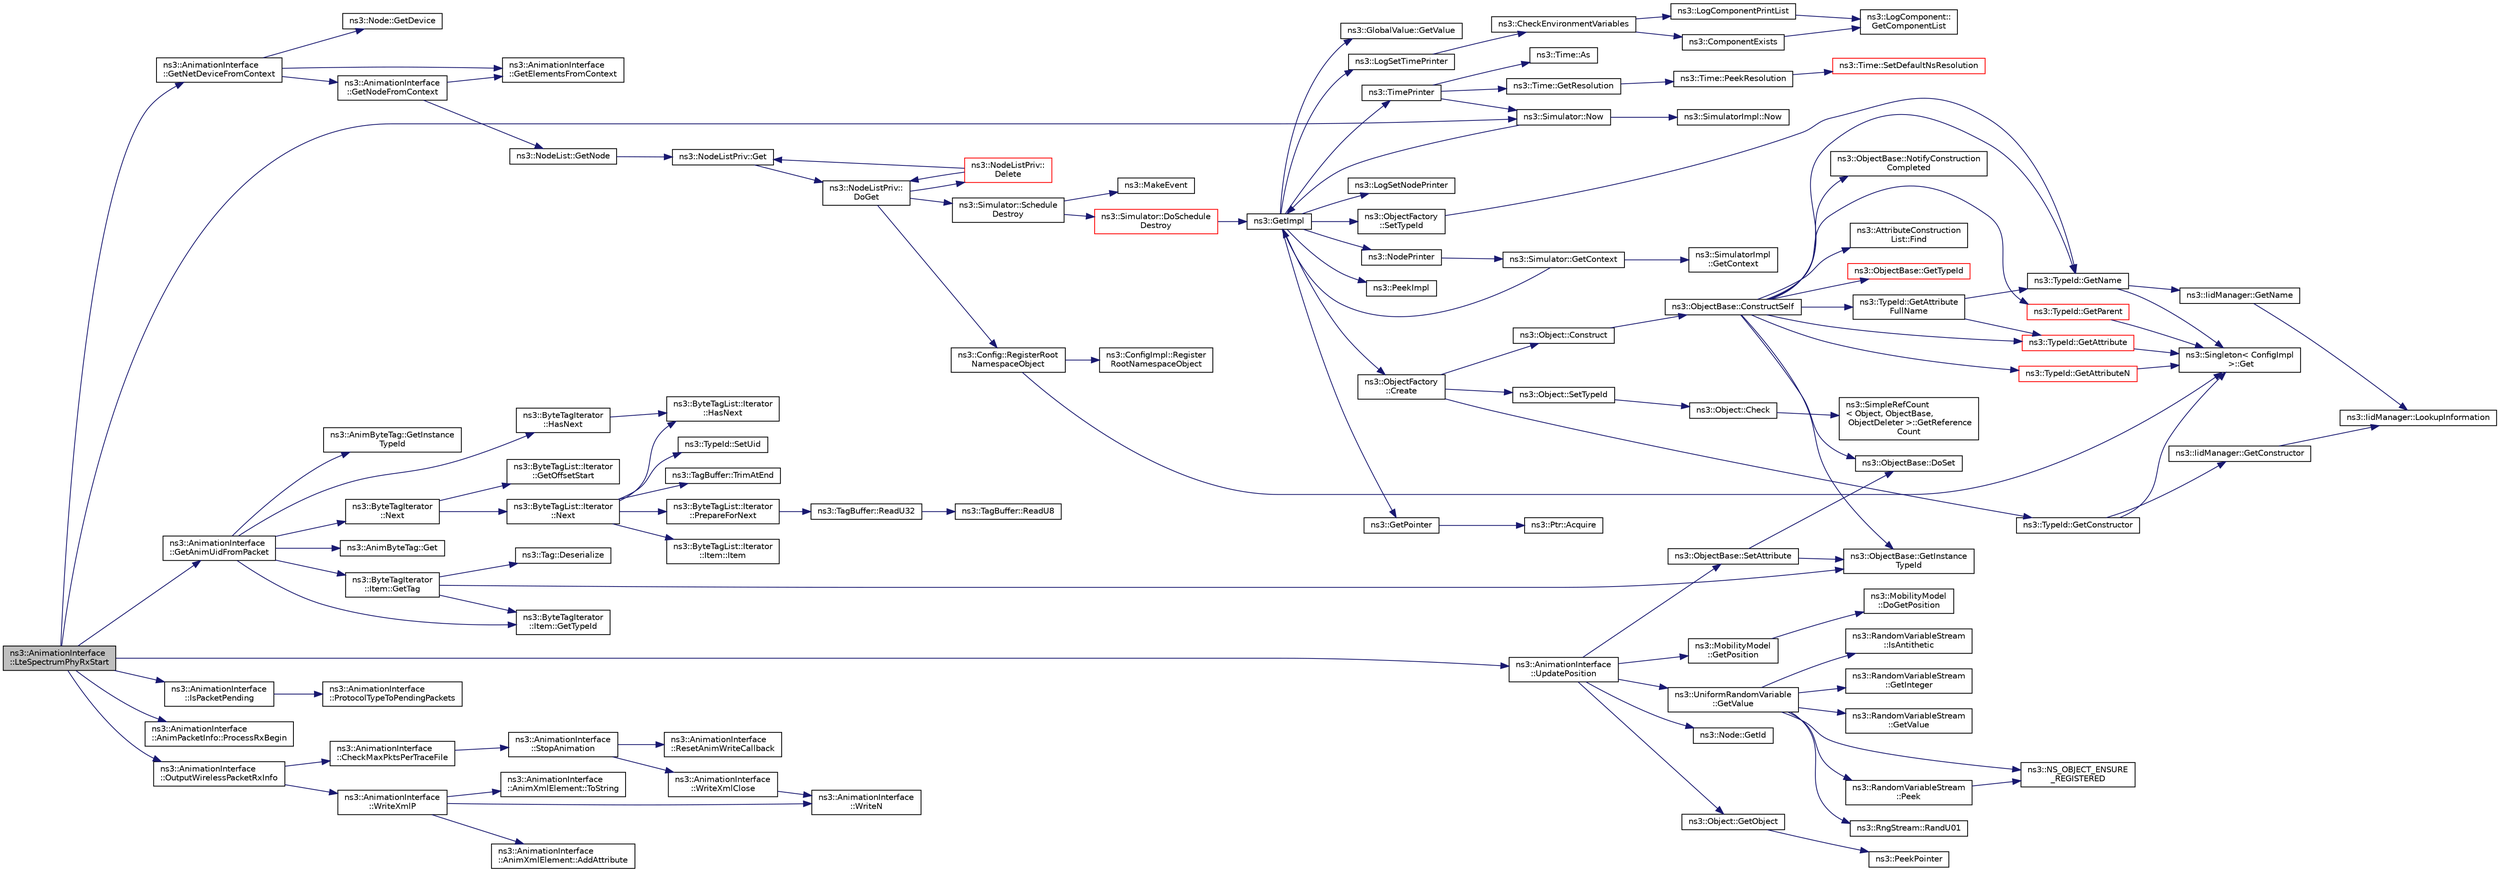 digraph "ns3::AnimationInterface::LteSpectrumPhyRxStart"
{
  edge [fontname="Helvetica",fontsize="10",labelfontname="Helvetica",labelfontsize="10"];
  node [fontname="Helvetica",fontsize="10",shape=record];
  rankdir="LR";
  Node1 [label="ns3::AnimationInterface\l::LteSpectrumPhyRxStart",height=0.2,width=0.4,color="black", fillcolor="grey75", style="filled", fontcolor="black"];
  Node1 -> Node2 [color="midnightblue",fontsize="10",style="solid"];
  Node2 [label="ns3::AnimationInterface\l::GetNetDeviceFromContext",height=0.2,width=0.4,color="black", fillcolor="white", style="filled",URL="$d6/d1a/classns3_1_1AnimationInterface.html#a5054e94f0c5e3d0a4443cfbe52e2ea30"];
  Node2 -> Node3 [color="midnightblue",fontsize="10",style="solid"];
  Node3 [label="ns3::AnimationInterface\l::GetElementsFromContext",height=0.2,width=0.4,color="black", fillcolor="white", style="filled",URL="$d6/d1a/classns3_1_1AnimationInterface.html#a1dda7a7dab70c379c6424f22625f6505"];
  Node2 -> Node4 [color="midnightblue",fontsize="10",style="solid"];
  Node4 [label="ns3::AnimationInterface\l::GetNodeFromContext",height=0.2,width=0.4,color="black", fillcolor="white", style="filled",URL="$d6/d1a/classns3_1_1AnimationInterface.html#a973c171db7344f875cb8e8ac6667688b"];
  Node4 -> Node3 [color="midnightblue",fontsize="10",style="solid"];
  Node4 -> Node5 [color="midnightblue",fontsize="10",style="solid"];
  Node5 [label="ns3::NodeList::GetNode",height=0.2,width=0.4,color="black", fillcolor="white", style="filled",URL="$d0/dd8/classns3_1_1NodeList.html#a80ac09977d48d29db5c704ac8483cf6c"];
  Node5 -> Node6 [color="midnightblue",fontsize="10",style="solid"];
  Node6 [label="ns3::NodeListPriv::Get",height=0.2,width=0.4,color="black", fillcolor="white", style="filled",URL="$d4/d49/classns3_1_1NodeListPriv.html#a746ce1482b3c1cf31d5a50cd55cffa92",tooltip="Get the node list object. "];
  Node6 -> Node7 [color="midnightblue",fontsize="10",style="solid"];
  Node7 [label="ns3::NodeListPriv::\lDoGet",height=0.2,width=0.4,color="black", fillcolor="white", style="filled",URL="$d4/d49/classns3_1_1NodeListPriv.html#a6f0222de939567a488905f1c6876c4ca",tooltip="Get the node list object. "];
  Node7 -> Node8 [color="midnightblue",fontsize="10",style="solid"];
  Node8 [label="ns3::Config::RegisterRoot\lNamespaceObject",height=0.2,width=0.4,color="black", fillcolor="white", style="filled",URL="$d1/d44/group__config.html#gadf663c596f54bed678e83cccd4e3d9d5"];
  Node8 -> Node9 [color="midnightblue",fontsize="10",style="solid"];
  Node9 [label="ns3::Singleton\< ConfigImpl\l \>::Get",height=0.2,width=0.4,color="black", fillcolor="white", style="filled",URL="$d8/d77/classns3_1_1Singleton.html#a80a2cd3c25a27ea72add7a9f7a141ffa"];
  Node8 -> Node10 [color="midnightblue",fontsize="10",style="solid"];
  Node10 [label="ns3::ConfigImpl::Register\lRootNamespaceObject",height=0.2,width=0.4,color="black", fillcolor="white", style="filled",URL="$d1/dbd/classns3_1_1ConfigImpl.html#a09ad253d834e9c8a6fd806bec303c29c"];
  Node7 -> Node11 [color="midnightblue",fontsize="10",style="solid"];
  Node11 [label="ns3::Simulator::Schedule\lDestroy",height=0.2,width=0.4,color="black", fillcolor="white", style="filled",URL="$d7/deb/classns3_1_1Simulator.html#a7e1c6479e6d0bd3f0eb3e005d6941302"];
  Node11 -> Node12 [color="midnightblue",fontsize="10",style="solid"];
  Node12 [label="ns3::Simulator::DoSchedule\lDestroy",height=0.2,width=0.4,color="red", fillcolor="white", style="filled",URL="$d7/deb/classns3_1_1Simulator.html#a00139c9c4e854aca72063485518c0d52"];
  Node12 -> Node13 [color="midnightblue",fontsize="10",style="solid"];
  Node13 [label="ns3::GetImpl",height=0.2,width=0.4,color="black", fillcolor="white", style="filled",URL="$d4/d8b/group__simulator.html#ga42eb4eddad41528d4d99794a3dae3fd0",tooltip="Get the SimulatorImpl singleton. "];
  Node13 -> Node14 [color="midnightblue",fontsize="10",style="solid"];
  Node14 [label="ns3::PeekImpl",height=0.2,width=0.4,color="black", fillcolor="white", style="filled",URL="$d4/d8b/group__simulator.html#ga233c5c38de117e4e4a5a9cd168694792",tooltip="Get the static SimulatorImpl instance. "];
  Node13 -> Node15 [color="midnightblue",fontsize="10",style="solid"];
  Node15 [label="ns3::GlobalValue::GetValue",height=0.2,width=0.4,color="black", fillcolor="white", style="filled",URL="$dc/d02/classns3_1_1GlobalValue.html#aa33773cb952ba3c285a03ae2c4769b84"];
  Node13 -> Node16 [color="midnightblue",fontsize="10",style="solid"];
  Node16 [label="ns3::ObjectFactory\l::SetTypeId",height=0.2,width=0.4,color="black", fillcolor="white", style="filled",URL="$d5/d0d/classns3_1_1ObjectFactory.html#a77dcd099064038a1eb7a6b8251229ec3"];
  Node16 -> Node17 [color="midnightblue",fontsize="10",style="solid"];
  Node17 [label="ns3::TypeId::GetName",height=0.2,width=0.4,color="black", fillcolor="white", style="filled",URL="$d6/d11/classns3_1_1TypeId.html#aa3c41c79ae428b3cb396a9c6bb3ef314"];
  Node17 -> Node9 [color="midnightblue",fontsize="10",style="solid"];
  Node17 -> Node18 [color="midnightblue",fontsize="10",style="solid"];
  Node18 [label="ns3::IidManager::GetName",height=0.2,width=0.4,color="black", fillcolor="white", style="filled",URL="$d4/d1c/classns3_1_1IidManager.html#a5d68d0f0f44594dcdec239dbdb5bf53c"];
  Node18 -> Node19 [color="midnightblue",fontsize="10",style="solid"];
  Node19 [label="ns3::IidManager::LookupInformation",height=0.2,width=0.4,color="black", fillcolor="white", style="filled",URL="$d4/d1c/classns3_1_1IidManager.html#a6b1f4ba2815dba27a377e8a8db2384cf"];
  Node13 -> Node20 [color="midnightblue",fontsize="10",style="solid"];
  Node20 [label="ns3::GetPointer",height=0.2,width=0.4,color="black", fillcolor="white", style="filled",URL="$d7/d2e/namespacens3.html#ab4e173cdfd43d17c1a40d5348510a670"];
  Node20 -> Node21 [color="midnightblue",fontsize="10",style="solid"];
  Node21 [label="ns3::Ptr::Acquire",height=0.2,width=0.4,color="black", fillcolor="white", style="filled",URL="$dc/d90/classns3_1_1Ptr.html#a9579b15e8c42dcdff5869d9d987562fb"];
  Node13 -> Node22 [color="midnightblue",fontsize="10",style="solid"];
  Node22 [label="ns3::ObjectFactory\l::Create",height=0.2,width=0.4,color="black", fillcolor="white", style="filled",URL="$d5/d0d/classns3_1_1ObjectFactory.html#a18152e93f0a6fe184ed7300cb31e9896"];
  Node22 -> Node23 [color="midnightblue",fontsize="10",style="solid"];
  Node23 [label="ns3::TypeId::GetConstructor",height=0.2,width=0.4,color="black", fillcolor="white", style="filled",URL="$d6/d11/classns3_1_1TypeId.html#ad9b0bc71ee7593a1ff23ff8d53938e95"];
  Node23 -> Node9 [color="midnightblue",fontsize="10",style="solid"];
  Node23 -> Node24 [color="midnightblue",fontsize="10",style="solid"];
  Node24 [label="ns3::IidManager::GetConstructor",height=0.2,width=0.4,color="black", fillcolor="white", style="filled",URL="$d4/d1c/classns3_1_1IidManager.html#ab10b30abe7efc5456b7930aab8638280"];
  Node24 -> Node19 [color="midnightblue",fontsize="10",style="solid"];
  Node22 -> Node25 [color="midnightblue",fontsize="10",style="solid"];
  Node25 [label="ns3::Object::SetTypeId",height=0.2,width=0.4,color="black", fillcolor="white", style="filled",URL="$d9/d77/classns3_1_1Object.html#a19b1ebd8ec8fe404845e665880a6c5ad"];
  Node25 -> Node26 [color="midnightblue",fontsize="10",style="solid"];
  Node26 [label="ns3::Object::Check",height=0.2,width=0.4,color="black", fillcolor="white", style="filled",URL="$d9/d77/classns3_1_1Object.html#a7e7f89fb0a81d0189cbcacee64b67e4e"];
  Node26 -> Node27 [color="midnightblue",fontsize="10",style="solid"];
  Node27 [label="ns3::SimpleRefCount\l\< Object, ObjectBase,\l ObjectDeleter \>::GetReference\lCount",height=0.2,width=0.4,color="black", fillcolor="white", style="filled",URL="$da/da1/classns3_1_1SimpleRefCount.html#a05378396c93bcc7d6bf78a9ee9ae9cca"];
  Node22 -> Node28 [color="midnightblue",fontsize="10",style="solid"];
  Node28 [label="ns3::Object::Construct",height=0.2,width=0.4,color="black", fillcolor="white", style="filled",URL="$d9/d77/classns3_1_1Object.html#a636e8411dc5228771f45c9b805d348fa"];
  Node28 -> Node29 [color="midnightblue",fontsize="10",style="solid"];
  Node29 [label="ns3::ObjectBase::ConstructSelf",height=0.2,width=0.4,color="black", fillcolor="white", style="filled",URL="$d2/dac/classns3_1_1ObjectBase.html#a5cda18dec6d0744cb652a3ed60056958"];
  Node29 -> Node30 [color="midnightblue",fontsize="10",style="solid"];
  Node30 [label="ns3::ObjectBase::GetInstance\lTypeId",height=0.2,width=0.4,color="black", fillcolor="white", style="filled",URL="$d2/dac/classns3_1_1ObjectBase.html#abe5b43a6f5b99a92a4c3122db31f06fb"];
  Node29 -> Node17 [color="midnightblue",fontsize="10",style="solid"];
  Node29 -> Node31 [color="midnightblue",fontsize="10",style="solid"];
  Node31 [label="ns3::TypeId::GetAttributeN",height=0.2,width=0.4,color="red", fillcolor="white", style="filled",URL="$d6/d11/classns3_1_1TypeId.html#a679c4713f613126a51eb400b345302cb"];
  Node31 -> Node9 [color="midnightblue",fontsize="10",style="solid"];
  Node29 -> Node32 [color="midnightblue",fontsize="10",style="solid"];
  Node32 [label="ns3::TypeId::GetAttribute",height=0.2,width=0.4,color="red", fillcolor="white", style="filled",URL="$d6/d11/classns3_1_1TypeId.html#aa1b746e64e606f94cbedda7cf89788c2"];
  Node32 -> Node9 [color="midnightblue",fontsize="10",style="solid"];
  Node29 -> Node33 [color="midnightblue",fontsize="10",style="solid"];
  Node33 [label="ns3::AttributeConstruction\lList::Find",height=0.2,width=0.4,color="black", fillcolor="white", style="filled",URL="$d3/df3/classns3_1_1AttributeConstructionList.html#a22de5cf3e1bcd9dc6c7748fc911811b4"];
  Node29 -> Node34 [color="midnightblue",fontsize="10",style="solid"];
  Node34 [label="ns3::ObjectBase::DoSet",height=0.2,width=0.4,color="black", fillcolor="white", style="filled",URL="$d2/dac/classns3_1_1ObjectBase.html#afe5f2f7b2fabc99aa33f9bb434e3b695"];
  Node29 -> Node35 [color="midnightblue",fontsize="10",style="solid"];
  Node35 [label="ns3::TypeId::GetAttribute\lFullName",height=0.2,width=0.4,color="black", fillcolor="white", style="filled",URL="$d6/d11/classns3_1_1TypeId.html#a1da5483f43630ea65952099fc39944a2"];
  Node35 -> Node32 [color="midnightblue",fontsize="10",style="solid"];
  Node35 -> Node17 [color="midnightblue",fontsize="10",style="solid"];
  Node29 -> Node36 [color="midnightblue",fontsize="10",style="solid"];
  Node36 [label="ns3::TypeId::GetParent",height=0.2,width=0.4,color="red", fillcolor="white", style="filled",URL="$d6/d11/classns3_1_1TypeId.html#ac51f28398d2ef1f9a7790047c43dd22c"];
  Node36 -> Node9 [color="midnightblue",fontsize="10",style="solid"];
  Node29 -> Node37 [color="midnightblue",fontsize="10",style="solid"];
  Node37 [label="ns3::ObjectBase::GetTypeId",height=0.2,width=0.4,color="red", fillcolor="white", style="filled",URL="$d2/dac/classns3_1_1ObjectBase.html#a2b870298ebceaaeffc9d65e15c022eac"];
  Node29 -> Node38 [color="midnightblue",fontsize="10",style="solid"];
  Node38 [label="ns3::ObjectBase::NotifyConstruction\lCompleted",height=0.2,width=0.4,color="black", fillcolor="white", style="filled",URL="$d2/dac/classns3_1_1ObjectBase.html#aa349348317dbdb62a7ee1df89db1eb8b"];
  Node13 -> Node39 [color="midnightblue",fontsize="10",style="solid"];
  Node39 [label="ns3::LogSetTimePrinter",height=0.2,width=0.4,color="black", fillcolor="white", style="filled",URL="$d7/d2e/namespacens3.html#acf6a1749b3febc5a6a5b2b8620138d80"];
  Node39 -> Node40 [color="midnightblue",fontsize="10",style="solid"];
  Node40 [label="ns3::CheckEnvironmentVariables",height=0.2,width=0.4,color="black", fillcolor="white", style="filled",URL="$d8/dff/group__logging.html#gacdc0bdeb2d8a90089d4fb09c4b8569ff"];
  Node40 -> Node41 [color="midnightblue",fontsize="10",style="solid"];
  Node41 [label="ns3::ComponentExists",height=0.2,width=0.4,color="black", fillcolor="white", style="filled",URL="$d8/dff/group__logging.html#gaadcc698770aae684c54dbd1ef4e4b37a"];
  Node41 -> Node42 [color="midnightblue",fontsize="10",style="solid"];
  Node42 [label="ns3::LogComponent::\lGetComponentList",height=0.2,width=0.4,color="black", fillcolor="white", style="filled",URL="$d9/d3f/classns3_1_1LogComponent.html#a63eb2c0fd93c30f9081443c2fd4bffe9"];
  Node40 -> Node43 [color="midnightblue",fontsize="10",style="solid"];
  Node43 [label="ns3::LogComponentPrintList",height=0.2,width=0.4,color="black", fillcolor="white", style="filled",URL="$d7/d2e/namespacens3.html#a5252703c3f8260fd6dc609f1b276e57c"];
  Node43 -> Node42 [color="midnightblue",fontsize="10",style="solid"];
  Node13 -> Node44 [color="midnightblue",fontsize="10",style="solid"];
  Node44 [label="ns3::TimePrinter",height=0.2,width=0.4,color="black", fillcolor="white", style="filled",URL="$d8/dff/group__logging.html#gaaad3642e8247a056cd83001d805b0812"];
  Node44 -> Node45 [color="midnightblue",fontsize="10",style="solid"];
  Node45 [label="ns3::Time::GetResolution",height=0.2,width=0.4,color="black", fillcolor="white", style="filled",URL="$dc/d04/classns3_1_1Time.html#a1444f0f08b5e19f031157609e32fcf98"];
  Node45 -> Node46 [color="midnightblue",fontsize="10",style="solid"];
  Node46 [label="ns3::Time::PeekResolution",height=0.2,width=0.4,color="black", fillcolor="white", style="filled",URL="$dc/d04/classns3_1_1Time.html#a963e53522278fcbdf1ab9f7adbd0f5d6"];
  Node46 -> Node47 [color="midnightblue",fontsize="10",style="solid"];
  Node47 [label="ns3::Time::SetDefaultNsResolution",height=0.2,width=0.4,color="red", fillcolor="white", style="filled",URL="$dc/d04/classns3_1_1Time.html#a6a872e62f71dfa817fef2c549473d980"];
  Node44 -> Node48 [color="midnightblue",fontsize="10",style="solid"];
  Node48 [label="ns3::Simulator::Now",height=0.2,width=0.4,color="black", fillcolor="white", style="filled",URL="$d7/deb/classns3_1_1Simulator.html#ac3178fa975b419f7875e7105be122800"];
  Node48 -> Node13 [color="midnightblue",fontsize="10",style="solid"];
  Node48 -> Node49 [color="midnightblue",fontsize="10",style="solid"];
  Node49 [label="ns3::SimulatorImpl::Now",height=0.2,width=0.4,color="black", fillcolor="white", style="filled",URL="$d2/d19/classns3_1_1SimulatorImpl.html#aa516c50060846adc6fd316e83ef0797c"];
  Node44 -> Node50 [color="midnightblue",fontsize="10",style="solid"];
  Node50 [label="ns3::Time::As",height=0.2,width=0.4,color="black", fillcolor="white", style="filled",URL="$dc/d04/classns3_1_1Time.html#a0bb1110638ce9938248bd07865a328ab"];
  Node13 -> Node51 [color="midnightblue",fontsize="10",style="solid"];
  Node51 [label="ns3::LogSetNodePrinter",height=0.2,width=0.4,color="black", fillcolor="white", style="filled",URL="$d7/d2e/namespacens3.html#aa6e659ca357c8309352fa0f146793810"];
  Node13 -> Node52 [color="midnightblue",fontsize="10",style="solid"];
  Node52 [label="ns3::NodePrinter",height=0.2,width=0.4,color="black", fillcolor="white", style="filled",URL="$d8/dff/group__logging.html#gaaffbf70ff3766cd62b8bbd9b140d2a1b"];
  Node52 -> Node53 [color="midnightblue",fontsize="10",style="solid"];
  Node53 [label="ns3::Simulator::GetContext",height=0.2,width=0.4,color="black", fillcolor="white", style="filled",URL="$d7/deb/classns3_1_1Simulator.html#a8514b74ee2c42916b351b33c4a963bb0"];
  Node53 -> Node13 [color="midnightblue",fontsize="10",style="solid"];
  Node53 -> Node54 [color="midnightblue",fontsize="10",style="solid"];
  Node54 [label="ns3::SimulatorImpl\l::GetContext",height=0.2,width=0.4,color="black", fillcolor="white", style="filled",URL="$d2/d19/classns3_1_1SimulatorImpl.html#a8b66270c97766c0adb997e2535648557"];
  Node11 -> Node55 [color="midnightblue",fontsize="10",style="solid"];
  Node55 [label="ns3::MakeEvent",height=0.2,width=0.4,color="black", fillcolor="white", style="filled",URL="$d0/dac/group__makeeventfnptr.html#ga289a28a2497c18a9bd299e5e2014094b"];
  Node7 -> Node56 [color="midnightblue",fontsize="10",style="solid"];
  Node56 [label="ns3::NodeListPriv::\lDelete",height=0.2,width=0.4,color="red", fillcolor="white", style="filled",URL="$d4/d49/classns3_1_1NodeListPriv.html#a74f1811844a3891e71d8d9adbe81c33e",tooltip="Delete the nodes list object. "];
  Node56 -> Node6 [color="midnightblue",fontsize="10",style="solid"];
  Node56 -> Node7 [color="midnightblue",fontsize="10",style="solid"];
  Node2 -> Node57 [color="midnightblue",fontsize="10",style="solid"];
  Node57 [label="ns3::Node::GetDevice",height=0.2,width=0.4,color="black", fillcolor="white", style="filled",URL="$dd/ded/classns3_1_1Node.html#a5918dfd24ef632efc9a83a5f6561c76e",tooltip="Retrieve the index-th NetDevice associated to this node. "];
  Node1 -> Node58 [color="midnightblue",fontsize="10",style="solid"];
  Node58 [label="ns3::AnimationInterface\l::UpdatePosition",height=0.2,width=0.4,color="black", fillcolor="white", style="filled",URL="$d6/d1a/classns3_1_1AnimationInterface.html#ab751cf6f459289f0978f4bb97b93044d"];
  Node58 -> Node59 [color="midnightblue",fontsize="10",style="solid"];
  Node59 [label="ns3::Object::GetObject",height=0.2,width=0.4,color="black", fillcolor="white", style="filled",URL="$d9/d77/classns3_1_1Object.html#a13e18c00017096c8381eb651d5bd0783"];
  Node59 -> Node60 [color="midnightblue",fontsize="10",style="solid"];
  Node60 [label="ns3::PeekPointer",height=0.2,width=0.4,color="black", fillcolor="white", style="filled",URL="$d7/d2e/namespacens3.html#af2a7557fe9afdd98d8f6f8f6e412cf5a"];
  Node58 -> Node61 [color="midnightblue",fontsize="10",style="solid"];
  Node61 [label="ns3::Node::GetId",height=0.2,width=0.4,color="black", fillcolor="white", style="filled",URL="$dd/ded/classns3_1_1Node.html#aaf49b64a843565ce3812326313b370ac"];
  Node58 -> Node62 [color="midnightblue",fontsize="10",style="solid"];
  Node62 [label="ns3::MobilityModel\l::GetPosition",height=0.2,width=0.4,color="black", fillcolor="white", style="filled",URL="$d4/dc5/classns3_1_1MobilityModel.html#aba838f06ec5bbb2d193d94b8c0e4abb4"];
  Node62 -> Node63 [color="midnightblue",fontsize="10",style="solid"];
  Node63 [label="ns3::MobilityModel\l::DoGetPosition",height=0.2,width=0.4,color="black", fillcolor="white", style="filled",URL="$d4/dc5/classns3_1_1MobilityModel.html#a518f70bd8cb78d0031f9a26572434c34"];
  Node58 -> Node64 [color="midnightblue",fontsize="10",style="solid"];
  Node64 [label="ns3::ObjectBase::SetAttribute",height=0.2,width=0.4,color="black", fillcolor="white", style="filled",URL="$d2/dac/classns3_1_1ObjectBase.html#ac60245d3ea4123bbc9b1d391f1f6592f"];
  Node64 -> Node30 [color="midnightblue",fontsize="10",style="solid"];
  Node64 -> Node34 [color="midnightblue",fontsize="10",style="solid"];
  Node58 -> Node65 [color="midnightblue",fontsize="10",style="solid"];
  Node65 [label="ns3::UniformRandomVariable\l::GetValue",height=0.2,width=0.4,color="black", fillcolor="white", style="filled",URL="$d0/d5b/classns3_1_1UniformRandomVariable.html#a03822d8c86ac51e9aa83bbc73041386b",tooltip="Get the next random value, as a double in the specified range . "];
  Node65 -> Node66 [color="midnightblue",fontsize="10",style="solid"];
  Node66 [label="ns3::RandomVariableStream\l::Peek",height=0.2,width=0.4,color="black", fillcolor="white", style="filled",URL="$dc/daa/classns3_1_1RandomVariableStream.html#ac5aa8d691c061bcc88a909dc9b479222",tooltip="Get the pointer to the underlying RNG stream. "];
  Node66 -> Node67 [color="midnightblue",fontsize="10",style="solid"];
  Node67 [label="ns3::NS_OBJECT_ENSURE\l_REGISTERED",height=0.2,width=0.4,color="black", fillcolor="white", style="filled",URL="$d7/d2e/namespacens3.html#ac633cbd86ee5879afd4312a843a9ff8c"];
  Node65 -> Node68 [color="midnightblue",fontsize="10",style="solid"];
  Node68 [label="ns3::RngStream::RandU01",height=0.2,width=0.4,color="black", fillcolor="white", style="filled",URL="$da/d35/classns3_1_1RngStream.html#a46be36426b8bc712e9de468b63558c22"];
  Node65 -> Node69 [color="midnightblue",fontsize="10",style="solid"];
  Node69 [label="ns3::RandomVariableStream\l::IsAntithetic",height=0.2,width=0.4,color="black", fillcolor="white", style="filled",URL="$dc/daa/classns3_1_1RandomVariableStream.html#a7bf5175d624b14bd023f8c4f78bc5fd7",tooltip="Check if antithetic values will be generated. "];
  Node65 -> Node70 [color="midnightblue",fontsize="10",style="solid"];
  Node70 [label="ns3::RandomVariableStream\l::GetInteger",height=0.2,width=0.4,color="black", fillcolor="white", style="filled",URL="$dc/daa/classns3_1_1RandomVariableStream.html#a66cd94e6305ce7f000f1a9ff0fcb9aef",tooltip="Get the next random value as an integer drawn from the distribution. "];
  Node65 -> Node71 [color="midnightblue",fontsize="10",style="solid"];
  Node71 [label="ns3::RandomVariableStream\l::GetValue",height=0.2,width=0.4,color="black", fillcolor="white", style="filled",URL="$dc/daa/classns3_1_1RandomVariableStream.html#a4fa5944dc4cb11544e661ed23072b36c",tooltip="Get the next random value as a double drawn from the distribution. "];
  Node65 -> Node67 [color="midnightblue",fontsize="10",style="solid"];
  Node1 -> Node72 [color="midnightblue",fontsize="10",style="solid"];
  Node72 [label="ns3::AnimationInterface\l::GetAnimUidFromPacket",height=0.2,width=0.4,color="black", fillcolor="white", style="filled",URL="$d6/d1a/classns3_1_1AnimationInterface.html#a18e6a184ccd7dee800bf734f8adc818c"];
  Node72 -> Node73 [color="midnightblue",fontsize="10",style="solid"];
  Node73 [label="ns3::AnimByteTag::GetInstance\lTypeId",height=0.2,width=0.4,color="black", fillcolor="white", style="filled",URL="$de/d1b/classns3_1_1AnimByteTag.html#a79c07c6669e8132f9236b465044ae73e",tooltip="Get Instance Type Id. "];
  Node72 -> Node74 [color="midnightblue",fontsize="10",style="solid"];
  Node74 [label="ns3::ByteTagIterator\l::HasNext",height=0.2,width=0.4,color="black", fillcolor="white", style="filled",URL="$d4/ddd/classns3_1_1ByteTagIterator.html#a1337834aa5fbb23a982fe521e54fb78a"];
  Node74 -> Node75 [color="midnightblue",fontsize="10",style="solid"];
  Node75 [label="ns3::ByteTagList::Iterator\l::HasNext",height=0.2,width=0.4,color="black", fillcolor="white", style="filled",URL="$de/dc7/classns3_1_1ByteTagList_1_1Iterator.html#aa1c5eb37f289d0eef8dfaf687498eaec",tooltip="Used to determine if the iterator is at the end of the byteTagList. "];
  Node72 -> Node76 [color="midnightblue",fontsize="10",style="solid"];
  Node76 [label="ns3::ByteTagIterator\l::Next",height=0.2,width=0.4,color="black", fillcolor="white", style="filled",URL="$d4/ddd/classns3_1_1ByteTagIterator.html#af2fa25a08fe0a868ab051e3c4bfcad01"];
  Node76 -> Node77 [color="midnightblue",fontsize="10",style="solid"];
  Node77 [label="ns3::ByteTagList::Iterator\l::Next",height=0.2,width=0.4,color="black", fillcolor="white", style="filled",URL="$de/dc7/classns3_1_1ByteTagList_1_1Iterator.html#af521864d800baab1d9c5262f59ce4433",tooltip="Returns the next Item from the ByteTagList. "];
  Node77 -> Node75 [color="midnightblue",fontsize="10",style="solid"];
  Node77 -> Node78 [color="midnightblue",fontsize="10",style="solid"];
  Node78 [label="ns3::ByteTagList::Iterator\l::Item::Item",height=0.2,width=0.4,color="black", fillcolor="white", style="filled",URL="$d5/da6/structns3_1_1ByteTagList_1_1Iterator_1_1Item.html#acbefc31279faa7437e5ee3c88a16d925",tooltip="constructs an item with the given TagBuffer "];
  Node77 -> Node79 [color="midnightblue",fontsize="10",style="solid"];
  Node79 [label="ns3::TypeId::SetUid",height=0.2,width=0.4,color="black", fillcolor="white", style="filled",URL="$d6/d11/classns3_1_1TypeId.html#a85ebe2aebd1cbf13dea9d731e3081481"];
  Node77 -> Node80 [color="midnightblue",fontsize="10",style="solid"];
  Node80 [label="ns3::TagBuffer::TrimAtEnd",height=0.2,width=0.4,color="black", fillcolor="white", style="filled",URL="$d6/ded/classns3_1_1TagBuffer.html#a163314c17e95305cecd202eb0496affa",tooltip="Trim some space from the end. "];
  Node77 -> Node81 [color="midnightblue",fontsize="10",style="solid"];
  Node81 [label="ns3::ByteTagList::Iterator\l::PrepareForNext",height=0.2,width=0.4,color="black", fillcolor="white", style="filled",URL="$de/dc7/classns3_1_1ByteTagList_1_1Iterator.html#afeebeb2923b6d7d908b0868d9e4750e5",tooltip="Prepare the iterator for the next tag. "];
  Node81 -> Node82 [color="midnightblue",fontsize="10",style="solid"];
  Node82 [label="ns3::TagBuffer::ReadU32",height=0.2,width=0.4,color="black", fillcolor="white", style="filled",URL="$d6/ded/classns3_1_1TagBuffer.html#a6b1c1414efc7cf8ea6a3f682c3e27663"];
  Node82 -> Node83 [color="midnightblue",fontsize="10",style="solid"];
  Node83 [label="ns3::TagBuffer::ReadU8",height=0.2,width=0.4,color="black", fillcolor="white", style="filled",URL="$d6/ded/classns3_1_1TagBuffer.html#af424ec7219aed6d9d31d414bf89ae5bd"];
  Node76 -> Node84 [color="midnightblue",fontsize="10",style="solid"];
  Node84 [label="ns3::ByteTagList::Iterator\l::GetOffsetStart",height=0.2,width=0.4,color="black", fillcolor="white", style="filled",URL="$de/dc7/classns3_1_1ByteTagList_1_1Iterator.html#a3dbfd8531dac30a62afb37317937d974",tooltip="Returns the offset from the start of the virtual byte buffer to the ByteTagList. "];
  Node72 -> Node85 [color="midnightblue",fontsize="10",style="solid"];
  Node85 [label="ns3::ByteTagIterator\l::Item::GetTypeId",height=0.2,width=0.4,color="black", fillcolor="white", style="filled",URL="$d2/d2d/classns3_1_1ByteTagIterator_1_1Item.html#aaae5fe08c2b67ac485faa4372fe38cea"];
  Node72 -> Node86 [color="midnightblue",fontsize="10",style="solid"];
  Node86 [label="ns3::ByteTagIterator\l::Item::GetTag",height=0.2,width=0.4,color="black", fillcolor="white", style="filled",URL="$d2/d2d/classns3_1_1ByteTagIterator_1_1Item.html#ada7f72efd4a0d9caef5edae0ea571ec1",tooltip="Read the requested tag and store it in the user-provided tag instance. "];
  Node86 -> Node30 [color="midnightblue",fontsize="10",style="solid"];
  Node86 -> Node85 [color="midnightblue",fontsize="10",style="solid"];
  Node86 -> Node87 [color="midnightblue",fontsize="10",style="solid"];
  Node87 [label="ns3::Tag::Deserialize",height=0.2,width=0.4,color="black", fillcolor="white", style="filled",URL="$d0/d79/classns3_1_1Tag.html#ae166b7f816bcbdef44dbeb636c9fa712"];
  Node72 -> Node88 [color="midnightblue",fontsize="10",style="solid"];
  Node88 [label="ns3::AnimByteTag::Get",height=0.2,width=0.4,color="black", fillcolor="white", style="filled",URL="$de/d1b/classns3_1_1AnimByteTag.html#ab3bc600ce092dac444a4ef2a567e2152",tooltip="Get Uid in tag. "];
  Node1 -> Node89 [color="midnightblue",fontsize="10",style="solid"];
  Node89 [label="ns3::AnimationInterface\l::IsPacketPending",height=0.2,width=0.4,color="black", fillcolor="white", style="filled",URL="$d6/d1a/classns3_1_1AnimationInterface.html#a0bee27aa30e136d5035050ec2ef0012d"];
  Node89 -> Node90 [color="midnightblue",fontsize="10",style="solid"];
  Node90 [label="ns3::AnimationInterface\l::ProtocolTypeToPendingPackets",height=0.2,width=0.4,color="black", fillcolor="white", style="filled",URL="$d6/d1a/classns3_1_1AnimationInterface.html#a3785f870e7f29eb0ea0b843327fad5bb"];
  Node1 -> Node91 [color="midnightblue",fontsize="10",style="solid"];
  Node91 [label="ns3::AnimationInterface\l::AnimPacketInfo::ProcessRxBegin",height=0.2,width=0.4,color="black", fillcolor="white", style="filled",URL="$d6/d3f/classns3_1_1AnimationInterface_1_1AnimPacketInfo.html#a8f389c0575ccf723b45e7de4d4ff4cf0"];
  Node1 -> Node48 [color="midnightblue",fontsize="10",style="solid"];
  Node1 -> Node92 [color="midnightblue",fontsize="10",style="solid"];
  Node92 [label="ns3::AnimationInterface\l::OutputWirelessPacketRxInfo",height=0.2,width=0.4,color="black", fillcolor="white", style="filled",URL="$d6/d1a/classns3_1_1AnimationInterface.html#ae7dbb6c566787d3444e3fcba367e5338"];
  Node92 -> Node93 [color="midnightblue",fontsize="10",style="solid"];
  Node93 [label="ns3::AnimationInterface\l::CheckMaxPktsPerTraceFile",height=0.2,width=0.4,color="black", fillcolor="white", style="filled",URL="$d6/d1a/classns3_1_1AnimationInterface.html#a99838e0ce8e0f7d8c81b44e6e4efdab0",tooltip="Check maximum packets per trace file function. "];
  Node93 -> Node94 [color="midnightblue",fontsize="10",style="solid"];
  Node94 [label="ns3::AnimationInterface\l::StopAnimation",height=0.2,width=0.4,color="black", fillcolor="white", style="filled",URL="$d6/d1a/classns3_1_1AnimationInterface.html#a7c668b43b1e7ed6763a587af51995b1b"];
  Node94 -> Node95 [color="midnightblue",fontsize="10",style="solid"];
  Node95 [label="ns3::AnimationInterface\l::ResetAnimWriteCallback",height=0.2,width=0.4,color="black", fillcolor="white", style="filled",URL="$d6/d1a/classns3_1_1AnimationInterface.html#aa8b2a29ca7065ed85455f5ee04a83460",tooltip="Reset the write callback function. "];
  Node94 -> Node96 [color="midnightblue",fontsize="10",style="solid"];
  Node96 [label="ns3::AnimationInterface\l::WriteXmlClose",height=0.2,width=0.4,color="black", fillcolor="white", style="filled",URL="$d6/d1a/classns3_1_1AnimationInterface.html#a98e7178a68a9d19f62eaf118b48cf545"];
  Node96 -> Node97 [color="midnightblue",fontsize="10",style="solid"];
  Node97 [label="ns3::AnimationInterface\l::WriteN",height=0.2,width=0.4,color="black", fillcolor="white", style="filled",URL="$d6/d1a/classns3_1_1AnimationInterface.html#a4cdd131c35733674773098d094f30066"];
  Node92 -> Node98 [color="midnightblue",fontsize="10",style="solid"];
  Node98 [label="ns3::AnimationInterface\l::WriteXmlP",height=0.2,width=0.4,color="black", fillcolor="white", style="filled",URL="$d6/d1a/classns3_1_1AnimationInterface.html#aa44bd8e76ff1ff7b0d3ac9e5add0a61d"];
  Node98 -> Node99 [color="midnightblue",fontsize="10",style="solid"];
  Node99 [label="ns3::AnimationInterface\l::AnimXmlElement::AddAttribute",height=0.2,width=0.4,color="black", fillcolor="white", style="filled",URL="$d2/dbc/classns3_1_1AnimationInterface_1_1AnimXmlElement.html#af2674ecb42b9384b8bc7e708a3724f5e"];
  Node98 -> Node97 [color="midnightblue",fontsize="10",style="solid"];
  Node98 -> Node100 [color="midnightblue",fontsize="10",style="solid"];
  Node100 [label="ns3::AnimationInterface\l::AnimXmlElement::ToString",height=0.2,width=0.4,color="black", fillcolor="white", style="filled",URL="$d2/dbc/classns3_1_1AnimationInterface_1_1AnimXmlElement.html#ab97cfaafbbd28bfbdfb82b2ce101740b"];
}
